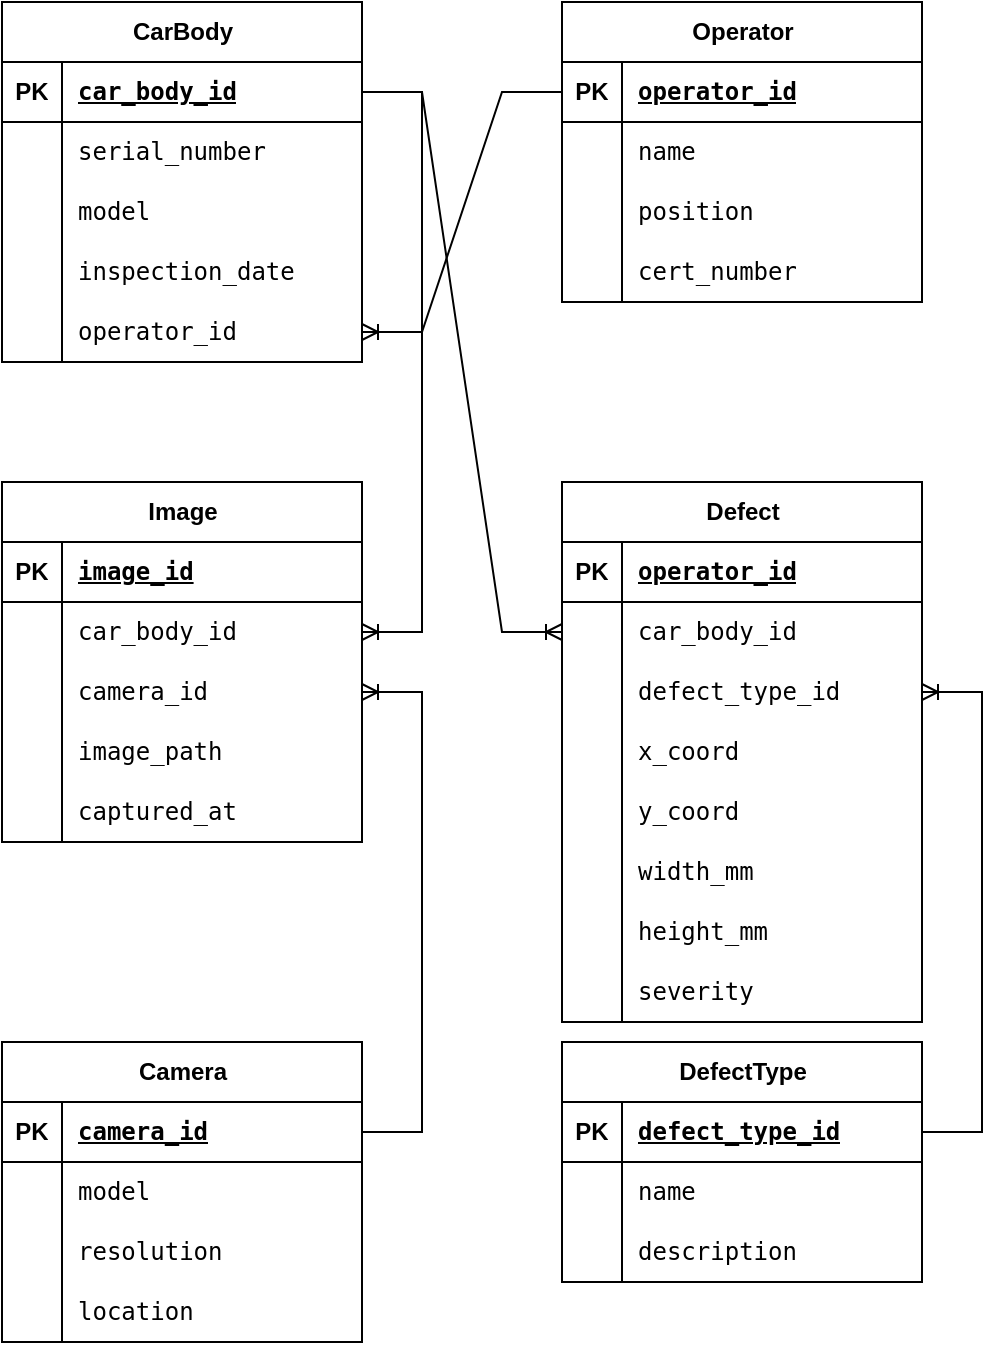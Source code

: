 <mxfile version="27.2.0">
  <diagram name="Page-1" id="_MEW8McHZyYHTt9FKG4L">
    <mxGraphModel dx="1221" dy="697" grid="0" gridSize="10" guides="1" tooltips="1" connect="1" arrows="1" fold="1" page="1" pageScale="1" pageWidth="850" pageHeight="1100" math="0" shadow="0">
      <root>
        <mxCell id="0" />
        <mxCell id="1" parent="0" />
        <mxCell id="vxL6c2yPVp6Rax2WBEfy-1" value="&lt;strong data-end=&quot;1994&quot; data-start=&quot;1983&quot;&gt;CarBody&lt;/strong&gt;" style="shape=table;startSize=30;container=1;collapsible=1;childLayout=tableLayout;fixedRows=1;rowLines=0;fontStyle=1;align=center;resizeLast=1;html=1;" parent="1" vertex="1">
          <mxGeometry x="40" y="40" width="180" height="180" as="geometry" />
        </mxCell>
        <mxCell id="vxL6c2yPVp6Rax2WBEfy-2" value="" style="shape=tableRow;horizontal=0;startSize=0;swimlaneHead=0;swimlaneBody=0;fillColor=none;collapsible=0;dropTarget=0;points=[[0,0.5],[1,0.5]];portConstraint=eastwest;top=0;left=0;right=0;bottom=1;" parent="vxL6c2yPVp6Rax2WBEfy-1" vertex="1">
          <mxGeometry y="30" width="180" height="30" as="geometry" />
        </mxCell>
        <mxCell id="vxL6c2yPVp6Rax2WBEfy-3" value="PK" style="shape=partialRectangle;connectable=0;fillColor=none;top=0;left=0;bottom=0;right=0;fontStyle=1;overflow=hidden;whiteSpace=wrap;html=1;" parent="vxL6c2yPVp6Rax2WBEfy-2" vertex="1">
          <mxGeometry width="30" height="30" as="geometry">
            <mxRectangle width="30" height="30" as="alternateBounds" />
          </mxGeometry>
        </mxCell>
        <mxCell id="vxL6c2yPVp6Rax2WBEfy-4" value="&lt;code data-end=&quot;2036&quot; data-start=&quot;2023&quot;&gt;car_body_id&lt;/code&gt;" style="shape=partialRectangle;connectable=0;fillColor=none;top=0;left=0;bottom=0;right=0;align=left;spacingLeft=6;fontStyle=5;overflow=hidden;whiteSpace=wrap;html=1;" parent="vxL6c2yPVp6Rax2WBEfy-2" vertex="1">
          <mxGeometry x="30" width="150" height="30" as="geometry">
            <mxRectangle width="150" height="30" as="alternateBounds" />
          </mxGeometry>
        </mxCell>
        <mxCell id="vxL6c2yPVp6Rax2WBEfy-5" value="" style="shape=tableRow;horizontal=0;startSize=0;swimlaneHead=0;swimlaneBody=0;fillColor=none;collapsible=0;dropTarget=0;points=[[0,0.5],[1,0.5]];portConstraint=eastwest;top=0;left=0;right=0;bottom=0;" parent="vxL6c2yPVp6Rax2WBEfy-1" vertex="1">
          <mxGeometry y="60" width="180" height="30" as="geometry" />
        </mxCell>
        <mxCell id="vxL6c2yPVp6Rax2WBEfy-6" value="" style="shape=partialRectangle;connectable=0;fillColor=none;top=0;left=0;bottom=0;right=0;editable=1;overflow=hidden;whiteSpace=wrap;html=1;" parent="vxL6c2yPVp6Rax2WBEfy-5" vertex="1">
          <mxGeometry width="30" height="30" as="geometry">
            <mxRectangle width="30" height="30" as="alternateBounds" />
          </mxGeometry>
        </mxCell>
        <mxCell id="vxL6c2yPVp6Rax2WBEfy-7" value="&lt;code data-end=&quot;2058&quot; data-start=&quot;2043&quot;&gt;serial_number&lt;/code&gt;" style="shape=partialRectangle;connectable=0;fillColor=none;top=0;left=0;bottom=0;right=0;align=left;spacingLeft=6;overflow=hidden;whiteSpace=wrap;html=1;" parent="vxL6c2yPVp6Rax2WBEfy-5" vertex="1">
          <mxGeometry x="30" width="150" height="30" as="geometry">
            <mxRectangle width="150" height="30" as="alternateBounds" />
          </mxGeometry>
        </mxCell>
        <mxCell id="vxL6c2yPVp6Rax2WBEfy-8" value="" style="shape=tableRow;horizontal=0;startSize=0;swimlaneHead=0;swimlaneBody=0;fillColor=none;collapsible=0;dropTarget=0;points=[[0,0.5],[1,0.5]];portConstraint=eastwest;top=0;left=0;right=0;bottom=0;" parent="vxL6c2yPVp6Rax2WBEfy-1" vertex="1">
          <mxGeometry y="90" width="180" height="30" as="geometry" />
        </mxCell>
        <mxCell id="vxL6c2yPVp6Rax2WBEfy-9" value="" style="shape=partialRectangle;connectable=0;fillColor=none;top=0;left=0;bottom=0;right=0;editable=1;overflow=hidden;whiteSpace=wrap;html=1;" parent="vxL6c2yPVp6Rax2WBEfy-8" vertex="1">
          <mxGeometry width="30" height="30" as="geometry">
            <mxRectangle width="30" height="30" as="alternateBounds" />
          </mxGeometry>
        </mxCell>
        <mxCell id="vxL6c2yPVp6Rax2WBEfy-10" value="&lt;code data-end=&quot;2067&quot; data-start=&quot;2060&quot;&gt;model&lt;/code&gt;" style="shape=partialRectangle;connectable=0;fillColor=none;top=0;left=0;bottom=0;right=0;align=left;spacingLeft=6;overflow=hidden;whiteSpace=wrap;html=1;" parent="vxL6c2yPVp6Rax2WBEfy-8" vertex="1">
          <mxGeometry x="30" width="150" height="30" as="geometry">
            <mxRectangle width="150" height="30" as="alternateBounds" />
          </mxGeometry>
        </mxCell>
        <mxCell id="vxL6c2yPVp6Rax2WBEfy-11" value="" style="shape=tableRow;horizontal=0;startSize=0;swimlaneHead=0;swimlaneBody=0;fillColor=none;collapsible=0;dropTarget=0;points=[[0,0.5],[1,0.5]];portConstraint=eastwest;top=0;left=0;right=0;bottom=0;" parent="vxL6c2yPVp6Rax2WBEfy-1" vertex="1">
          <mxGeometry y="120" width="180" height="30" as="geometry" />
        </mxCell>
        <mxCell id="vxL6c2yPVp6Rax2WBEfy-12" value="" style="shape=partialRectangle;connectable=0;fillColor=none;top=0;left=0;bottom=0;right=0;editable=1;overflow=hidden;whiteSpace=wrap;html=1;" parent="vxL6c2yPVp6Rax2WBEfy-11" vertex="1">
          <mxGeometry width="30" height="30" as="geometry">
            <mxRectangle width="30" height="30" as="alternateBounds" />
          </mxGeometry>
        </mxCell>
        <mxCell id="vxL6c2yPVp6Rax2WBEfy-13" value="&lt;code data-end=&quot;2086&quot; data-start=&quot;2069&quot;&gt;inspection_date&lt;/code&gt;" style="shape=partialRectangle;connectable=0;fillColor=none;top=0;left=0;bottom=0;right=0;align=left;spacingLeft=6;overflow=hidden;whiteSpace=wrap;html=1;" parent="vxL6c2yPVp6Rax2WBEfy-11" vertex="1">
          <mxGeometry x="30" width="150" height="30" as="geometry">
            <mxRectangle width="150" height="30" as="alternateBounds" />
          </mxGeometry>
        </mxCell>
        <mxCell id="0XnDNtFCuTuZ2DnSvSx4-1" style="shape=tableRow;horizontal=0;startSize=0;swimlaneHead=0;swimlaneBody=0;fillColor=none;collapsible=0;dropTarget=0;points=[[0,0.5],[1,0.5]];portConstraint=eastwest;top=0;left=0;right=0;bottom=0;" vertex="1" parent="vxL6c2yPVp6Rax2WBEfy-1">
          <mxGeometry y="150" width="180" height="30" as="geometry" />
        </mxCell>
        <mxCell id="0XnDNtFCuTuZ2DnSvSx4-2" style="shape=partialRectangle;connectable=0;fillColor=none;top=0;left=0;bottom=0;right=0;editable=1;overflow=hidden;whiteSpace=wrap;html=1;" vertex="1" parent="0XnDNtFCuTuZ2DnSvSx4-1">
          <mxGeometry width="30" height="30" as="geometry">
            <mxRectangle width="30" height="30" as="alternateBounds" />
          </mxGeometry>
        </mxCell>
        <mxCell id="0XnDNtFCuTuZ2DnSvSx4-3" value="&lt;code data-end=&quot;2101&quot; data-start=&quot;2088&quot;&gt;operator_id&lt;/code&gt;" style="shape=partialRectangle;connectable=0;fillColor=none;top=0;left=0;bottom=0;right=0;align=left;spacingLeft=6;overflow=hidden;whiteSpace=wrap;html=1;" vertex="1" parent="0XnDNtFCuTuZ2DnSvSx4-1">
          <mxGeometry x="30" width="150" height="30" as="geometry">
            <mxRectangle width="150" height="30" as="alternateBounds" />
          </mxGeometry>
        </mxCell>
        <mxCell id="vxL6c2yPVp6Rax2WBEfy-14" value="&lt;strong data-end=&quot;427&quot; data-start=&quot;415&quot;&gt;Operator&lt;/strong&gt;" style="shape=table;startSize=30;container=1;collapsible=1;childLayout=tableLayout;fixedRows=1;rowLines=0;fontStyle=1;align=center;resizeLast=1;html=1;" parent="1" vertex="1">
          <mxGeometry x="320" y="40" width="180" height="150" as="geometry" />
        </mxCell>
        <mxCell id="vxL6c2yPVp6Rax2WBEfy-15" value="" style="shape=tableRow;horizontal=0;startSize=0;swimlaneHead=0;swimlaneBody=0;fillColor=none;collapsible=0;dropTarget=0;points=[[0,0.5],[1,0.5]];portConstraint=eastwest;top=0;left=0;right=0;bottom=1;" parent="vxL6c2yPVp6Rax2WBEfy-14" vertex="1">
          <mxGeometry y="30" width="180" height="30" as="geometry" />
        </mxCell>
        <mxCell id="vxL6c2yPVp6Rax2WBEfy-16" value="PK" style="shape=partialRectangle;connectable=0;fillColor=none;top=0;left=0;bottom=0;right=0;fontStyle=1;overflow=hidden;whiteSpace=wrap;html=1;" parent="vxL6c2yPVp6Rax2WBEfy-15" vertex="1">
          <mxGeometry width="30" height="30" as="geometry">
            <mxRectangle width="30" height="30" as="alternateBounds" />
          </mxGeometry>
        </mxCell>
        <mxCell id="vxL6c2yPVp6Rax2WBEfy-17" value="&lt;code data-end=&quot;465&quot; data-start=&quot;452&quot;&gt;operator_id&lt;/code&gt;" style="shape=partialRectangle;connectable=0;fillColor=none;top=0;left=0;bottom=0;right=0;align=left;spacingLeft=6;fontStyle=5;overflow=hidden;whiteSpace=wrap;html=1;" parent="vxL6c2yPVp6Rax2WBEfy-15" vertex="1">
          <mxGeometry x="30" width="150" height="30" as="geometry">
            <mxRectangle width="150" height="30" as="alternateBounds" />
          </mxGeometry>
        </mxCell>
        <mxCell id="vxL6c2yPVp6Rax2WBEfy-18" value="" style="shape=tableRow;horizontal=0;startSize=0;swimlaneHead=0;swimlaneBody=0;fillColor=none;collapsible=0;dropTarget=0;points=[[0,0.5],[1,0.5]];portConstraint=eastwest;top=0;left=0;right=0;bottom=0;" parent="vxL6c2yPVp6Rax2WBEfy-14" vertex="1">
          <mxGeometry y="60" width="180" height="30" as="geometry" />
        </mxCell>
        <mxCell id="vxL6c2yPVp6Rax2WBEfy-19" value="" style="shape=partialRectangle;connectable=0;fillColor=none;top=0;left=0;bottom=0;right=0;editable=1;overflow=hidden;whiteSpace=wrap;html=1;" parent="vxL6c2yPVp6Rax2WBEfy-18" vertex="1">
          <mxGeometry width="30" height="30" as="geometry">
            <mxRectangle width="30" height="30" as="alternateBounds" />
          </mxGeometry>
        </mxCell>
        <mxCell id="vxL6c2yPVp6Rax2WBEfy-20" value="&lt;code data-end=&quot;518&quot; data-start=&quot;512&quot;&gt;name&lt;/code&gt;" style="shape=partialRectangle;connectable=0;fillColor=none;top=0;left=0;bottom=0;right=0;align=left;spacingLeft=6;overflow=hidden;whiteSpace=wrap;html=1;" parent="vxL6c2yPVp6Rax2WBEfy-18" vertex="1">
          <mxGeometry x="30" width="150" height="30" as="geometry">
            <mxRectangle width="150" height="30" as="alternateBounds" />
          </mxGeometry>
        </mxCell>
        <mxCell id="vxL6c2yPVp6Rax2WBEfy-21" value="" style="shape=tableRow;horizontal=0;startSize=0;swimlaneHead=0;swimlaneBody=0;fillColor=none;collapsible=0;dropTarget=0;points=[[0,0.5],[1,0.5]];portConstraint=eastwest;top=0;left=0;right=0;bottom=0;" parent="vxL6c2yPVp6Rax2WBEfy-14" vertex="1">
          <mxGeometry y="90" width="180" height="30" as="geometry" />
        </mxCell>
        <mxCell id="vxL6c2yPVp6Rax2WBEfy-22" value="" style="shape=partialRectangle;connectable=0;fillColor=none;top=0;left=0;bottom=0;right=0;editable=1;overflow=hidden;whiteSpace=wrap;html=1;" parent="vxL6c2yPVp6Rax2WBEfy-21" vertex="1">
          <mxGeometry width="30" height="30" as="geometry">
            <mxRectangle width="30" height="30" as="alternateBounds" />
          </mxGeometry>
        </mxCell>
        <mxCell id="vxL6c2yPVp6Rax2WBEfy-23" value="&lt;code data-end=&quot;539&quot; data-start=&quot;529&quot;&gt;position&lt;/code&gt;" style="shape=partialRectangle;connectable=0;fillColor=none;top=0;left=0;bottom=0;right=0;align=left;spacingLeft=6;overflow=hidden;whiteSpace=wrap;html=1;" parent="vxL6c2yPVp6Rax2WBEfy-21" vertex="1">
          <mxGeometry x="30" width="150" height="30" as="geometry">
            <mxRectangle width="150" height="30" as="alternateBounds" />
          </mxGeometry>
        </mxCell>
        <mxCell id="vxL6c2yPVp6Rax2WBEfy-24" value="" style="shape=tableRow;horizontal=0;startSize=0;swimlaneHead=0;swimlaneBody=0;fillColor=none;collapsible=0;dropTarget=0;points=[[0,0.5],[1,0.5]];portConstraint=eastwest;top=0;left=0;right=0;bottom=0;" parent="vxL6c2yPVp6Rax2WBEfy-14" vertex="1">
          <mxGeometry y="120" width="180" height="30" as="geometry" />
        </mxCell>
        <mxCell id="vxL6c2yPVp6Rax2WBEfy-25" value="" style="shape=partialRectangle;connectable=0;fillColor=none;top=0;left=0;bottom=0;right=0;editable=1;overflow=hidden;whiteSpace=wrap;html=1;" parent="vxL6c2yPVp6Rax2WBEfy-24" vertex="1">
          <mxGeometry width="30" height="30" as="geometry">
            <mxRectangle width="30" height="30" as="alternateBounds" />
          </mxGeometry>
        </mxCell>
        <mxCell id="vxL6c2yPVp6Rax2WBEfy-26" value="&lt;code data-end=&quot;569&quot; data-start=&quot;556&quot;&gt;cert_number&lt;/code&gt;" style="shape=partialRectangle;connectable=0;fillColor=none;top=0;left=0;bottom=0;right=0;align=left;spacingLeft=6;overflow=hidden;whiteSpace=wrap;html=1;" parent="vxL6c2yPVp6Rax2WBEfy-24" vertex="1">
          <mxGeometry x="30" width="150" height="30" as="geometry">
            <mxRectangle width="150" height="30" as="alternateBounds" />
          </mxGeometry>
        </mxCell>
        <mxCell id="vxL6c2yPVp6Rax2WBEfy-27" value="&lt;strong data-end=&quot;627&quot; data-start=&quot;617&quot;&gt;Defect&lt;/strong&gt;" style="shape=table;startSize=30;container=1;collapsible=1;childLayout=tableLayout;fixedRows=1;rowLines=0;fontStyle=1;align=center;resizeLast=1;html=1;" parent="1" vertex="1">
          <mxGeometry x="320" y="280" width="180" height="270" as="geometry" />
        </mxCell>
        <mxCell id="vxL6c2yPVp6Rax2WBEfy-28" value="" style="shape=tableRow;horizontal=0;startSize=0;swimlaneHead=0;swimlaneBody=0;fillColor=none;collapsible=0;dropTarget=0;points=[[0,0.5],[1,0.5]];portConstraint=eastwest;top=0;left=0;right=0;bottom=1;" parent="vxL6c2yPVp6Rax2WBEfy-27" vertex="1">
          <mxGeometry y="30" width="180" height="30" as="geometry" />
        </mxCell>
        <mxCell id="vxL6c2yPVp6Rax2WBEfy-29" value="PK" style="shape=partialRectangle;connectable=0;fillColor=none;top=0;left=0;bottom=0;right=0;fontStyle=1;overflow=hidden;whiteSpace=wrap;html=1;" parent="vxL6c2yPVp6Rax2WBEfy-28" vertex="1">
          <mxGeometry width="30" height="30" as="geometry">
            <mxRectangle width="30" height="30" as="alternateBounds" />
          </mxGeometry>
        </mxCell>
        <mxCell id="vxL6c2yPVp6Rax2WBEfy-30" value="&lt;code data-end=&quot;465&quot; data-start=&quot;452&quot;&gt;operator_id&lt;/code&gt;" style="shape=partialRectangle;connectable=0;fillColor=none;top=0;left=0;bottom=0;right=0;align=left;spacingLeft=6;fontStyle=5;overflow=hidden;whiteSpace=wrap;html=1;" parent="vxL6c2yPVp6Rax2WBEfy-28" vertex="1">
          <mxGeometry x="30" width="150" height="30" as="geometry">
            <mxRectangle width="150" height="30" as="alternateBounds" />
          </mxGeometry>
        </mxCell>
        <mxCell id="vxL6c2yPVp6Rax2WBEfy-31" value="" style="shape=tableRow;horizontal=0;startSize=0;swimlaneHead=0;swimlaneBody=0;fillColor=none;collapsible=0;dropTarget=0;points=[[0,0.5],[1,0.5]];portConstraint=eastwest;top=0;left=0;right=0;bottom=0;" parent="vxL6c2yPVp6Rax2WBEfy-27" vertex="1">
          <mxGeometry y="60" width="180" height="30" as="geometry" />
        </mxCell>
        <mxCell id="vxL6c2yPVp6Rax2WBEfy-32" value="" style="shape=partialRectangle;connectable=0;fillColor=none;top=0;left=0;bottom=0;right=0;editable=1;overflow=hidden;whiteSpace=wrap;html=1;" parent="vxL6c2yPVp6Rax2WBEfy-31" vertex="1">
          <mxGeometry width="30" height="30" as="geometry">
            <mxRectangle width="30" height="30" as="alternateBounds" />
          </mxGeometry>
        </mxCell>
        <mxCell id="vxL6c2yPVp6Rax2WBEfy-33" value="&lt;code data-end=&quot;2271&quot; data-start=&quot;2258&quot;&gt;car_body_id&lt;/code&gt;" style="shape=partialRectangle;connectable=0;fillColor=none;top=0;left=0;bottom=0;right=0;align=left;spacingLeft=6;overflow=hidden;whiteSpace=wrap;html=1;" parent="vxL6c2yPVp6Rax2WBEfy-31" vertex="1">
          <mxGeometry x="30" width="150" height="30" as="geometry">
            <mxRectangle width="150" height="30" as="alternateBounds" />
          </mxGeometry>
        </mxCell>
        <mxCell id="vxL6c2yPVp6Rax2WBEfy-34" value="" style="shape=tableRow;horizontal=0;startSize=0;swimlaneHead=0;swimlaneBody=0;fillColor=none;collapsible=0;dropTarget=0;points=[[0,0.5],[1,0.5]];portConstraint=eastwest;top=0;left=0;right=0;bottom=0;" parent="vxL6c2yPVp6Rax2WBEfy-27" vertex="1">
          <mxGeometry y="90" width="180" height="30" as="geometry" />
        </mxCell>
        <mxCell id="vxL6c2yPVp6Rax2WBEfy-35" value="" style="shape=partialRectangle;connectable=0;fillColor=none;top=0;left=0;bottom=0;right=0;editable=1;overflow=hidden;whiteSpace=wrap;html=1;" parent="vxL6c2yPVp6Rax2WBEfy-34" vertex="1">
          <mxGeometry width="30" height="30" as="geometry">
            <mxRectangle width="30" height="30" as="alternateBounds" />
          </mxGeometry>
        </mxCell>
        <mxCell id="vxL6c2yPVp6Rax2WBEfy-36" value="&lt;code data-end=&quot;743&quot; data-start=&quot;727&quot;&gt;defect_type_id&lt;/code&gt;" style="shape=partialRectangle;connectable=0;fillColor=none;top=0;left=0;bottom=0;right=0;align=left;spacingLeft=6;overflow=hidden;whiteSpace=wrap;html=1;" parent="vxL6c2yPVp6Rax2WBEfy-34" vertex="1">
          <mxGeometry x="30" width="150" height="30" as="geometry">
            <mxRectangle width="150" height="30" as="alternateBounds" />
          </mxGeometry>
        </mxCell>
        <mxCell id="vxL6c2yPVp6Rax2WBEfy-37" value="" style="shape=tableRow;horizontal=0;startSize=0;swimlaneHead=0;swimlaneBody=0;fillColor=none;collapsible=0;dropTarget=0;points=[[0,0.5],[1,0.5]];portConstraint=eastwest;top=0;left=0;right=0;bottom=0;" parent="vxL6c2yPVp6Rax2WBEfy-27" vertex="1">
          <mxGeometry y="120" width="180" height="30" as="geometry" />
        </mxCell>
        <mxCell id="vxL6c2yPVp6Rax2WBEfy-38" value="" style="shape=partialRectangle;connectable=0;fillColor=none;top=0;left=0;bottom=0;right=0;editable=1;overflow=hidden;whiteSpace=wrap;html=1;" parent="vxL6c2yPVp6Rax2WBEfy-37" vertex="1">
          <mxGeometry width="30" height="30" as="geometry">
            <mxRectangle width="30" height="30" as="alternateBounds" />
          </mxGeometry>
        </mxCell>
        <mxCell id="vxL6c2yPVp6Rax2WBEfy-39" value="&lt;code data-end=&quot;775&quot; data-start=&quot;766&quot;&gt;x_coord&lt;/code&gt;" style="shape=partialRectangle;connectable=0;fillColor=none;top=0;left=0;bottom=0;right=0;align=left;spacingLeft=6;overflow=hidden;whiteSpace=wrap;html=1;" parent="vxL6c2yPVp6Rax2WBEfy-37" vertex="1">
          <mxGeometry x="30" width="150" height="30" as="geometry">
            <mxRectangle width="150" height="30" as="alternateBounds" />
          </mxGeometry>
        </mxCell>
        <mxCell id="vxL6c2yPVp6Rax2WBEfy-49" style="shape=tableRow;horizontal=0;startSize=0;swimlaneHead=0;swimlaneBody=0;fillColor=none;collapsible=0;dropTarget=0;points=[[0,0.5],[1,0.5]];portConstraint=eastwest;top=0;left=0;right=0;bottom=0;" parent="vxL6c2yPVp6Rax2WBEfy-27" vertex="1">
          <mxGeometry y="150" width="180" height="30" as="geometry" />
        </mxCell>
        <mxCell id="vxL6c2yPVp6Rax2WBEfy-50" style="shape=partialRectangle;connectable=0;fillColor=none;top=0;left=0;bottom=0;right=0;editable=1;overflow=hidden;whiteSpace=wrap;html=1;" parent="vxL6c2yPVp6Rax2WBEfy-49" vertex="1">
          <mxGeometry width="30" height="30" as="geometry">
            <mxRectangle width="30" height="30" as="alternateBounds" />
          </mxGeometry>
        </mxCell>
        <mxCell id="vxL6c2yPVp6Rax2WBEfy-51" value="&lt;code data-end=&quot;819&quot; data-start=&quot;810&quot;&gt;y_coord&lt;/code&gt;" style="shape=partialRectangle;connectable=0;fillColor=none;top=0;left=0;bottom=0;right=0;align=left;spacingLeft=6;overflow=hidden;whiteSpace=wrap;html=1;" parent="vxL6c2yPVp6Rax2WBEfy-49" vertex="1">
          <mxGeometry x="30" width="150" height="30" as="geometry">
            <mxRectangle width="150" height="30" as="alternateBounds" />
          </mxGeometry>
        </mxCell>
        <mxCell id="vxL6c2yPVp6Rax2WBEfy-46" style="shape=tableRow;horizontal=0;startSize=0;swimlaneHead=0;swimlaneBody=0;fillColor=none;collapsible=0;dropTarget=0;points=[[0,0.5],[1,0.5]];portConstraint=eastwest;top=0;left=0;right=0;bottom=0;" parent="vxL6c2yPVp6Rax2WBEfy-27" vertex="1">
          <mxGeometry y="180" width="180" height="30" as="geometry" />
        </mxCell>
        <mxCell id="vxL6c2yPVp6Rax2WBEfy-47" style="shape=partialRectangle;connectable=0;fillColor=none;top=0;left=0;bottom=0;right=0;editable=1;overflow=hidden;whiteSpace=wrap;html=1;" parent="vxL6c2yPVp6Rax2WBEfy-46" vertex="1">
          <mxGeometry width="30" height="30" as="geometry">
            <mxRectangle width="30" height="30" as="alternateBounds" />
          </mxGeometry>
        </mxCell>
        <mxCell id="vxL6c2yPVp6Rax2WBEfy-48" value="&lt;code data-end=&quot;849&quot; data-start=&quot;839&quot;&gt;width_mm&lt;/code&gt;" style="shape=partialRectangle;connectable=0;fillColor=none;top=0;left=0;bottom=0;right=0;align=left;spacingLeft=6;overflow=hidden;whiteSpace=wrap;html=1;" parent="vxL6c2yPVp6Rax2WBEfy-46" vertex="1">
          <mxGeometry x="30" width="150" height="30" as="geometry">
            <mxRectangle width="150" height="30" as="alternateBounds" />
          </mxGeometry>
        </mxCell>
        <mxCell id="vxL6c2yPVp6Rax2WBEfy-43" style="shape=tableRow;horizontal=0;startSize=0;swimlaneHead=0;swimlaneBody=0;fillColor=none;collapsible=0;dropTarget=0;points=[[0,0.5],[1,0.5]];portConstraint=eastwest;top=0;left=0;right=0;bottom=0;" parent="vxL6c2yPVp6Rax2WBEfy-27" vertex="1">
          <mxGeometry y="210" width="180" height="30" as="geometry" />
        </mxCell>
        <mxCell id="vxL6c2yPVp6Rax2WBEfy-44" style="shape=partialRectangle;connectable=0;fillColor=none;top=0;left=0;bottom=0;right=0;editable=1;overflow=hidden;whiteSpace=wrap;html=1;" parent="vxL6c2yPVp6Rax2WBEfy-43" vertex="1">
          <mxGeometry width="30" height="30" as="geometry">
            <mxRectangle width="30" height="30" as="alternateBounds" />
          </mxGeometry>
        </mxCell>
        <mxCell id="vxL6c2yPVp6Rax2WBEfy-45" value="&lt;code data-end=&quot;882&quot; data-start=&quot;871&quot;&gt;height_mm&lt;/code&gt;" style="shape=partialRectangle;connectable=0;fillColor=none;top=0;left=0;bottom=0;right=0;align=left;spacingLeft=6;overflow=hidden;whiteSpace=wrap;html=1;" parent="vxL6c2yPVp6Rax2WBEfy-43" vertex="1">
          <mxGeometry x="30" width="150" height="30" as="geometry">
            <mxRectangle width="150" height="30" as="alternateBounds" />
          </mxGeometry>
        </mxCell>
        <mxCell id="vxL6c2yPVp6Rax2WBEfy-40" style="shape=tableRow;horizontal=0;startSize=0;swimlaneHead=0;swimlaneBody=0;fillColor=none;collapsible=0;dropTarget=0;points=[[0,0.5],[1,0.5]];portConstraint=eastwest;top=0;left=0;right=0;bottom=0;" parent="vxL6c2yPVp6Rax2WBEfy-27" vertex="1">
          <mxGeometry y="240" width="180" height="30" as="geometry" />
        </mxCell>
        <mxCell id="vxL6c2yPVp6Rax2WBEfy-41" style="shape=partialRectangle;connectable=0;fillColor=none;top=0;left=0;bottom=0;right=0;editable=1;overflow=hidden;whiteSpace=wrap;html=1;" parent="vxL6c2yPVp6Rax2WBEfy-40" vertex="1">
          <mxGeometry width="30" height="30" as="geometry">
            <mxRectangle width="30" height="30" as="alternateBounds" />
          </mxGeometry>
        </mxCell>
        <mxCell id="vxL6c2yPVp6Rax2WBEfy-42" value="&lt;code data-end=&quot;914&quot; data-start=&quot;904&quot;&gt;severity&lt;/code&gt;" style="shape=partialRectangle;connectable=0;fillColor=none;top=0;left=0;bottom=0;right=0;align=left;spacingLeft=6;overflow=hidden;whiteSpace=wrap;html=1;" parent="vxL6c2yPVp6Rax2WBEfy-40" vertex="1">
          <mxGeometry x="30" width="150" height="30" as="geometry">
            <mxRectangle width="150" height="30" as="alternateBounds" />
          </mxGeometry>
        </mxCell>
        <mxCell id="vxL6c2yPVp6Rax2WBEfy-52" value="&lt;strong data-end=&quot;959&quot; data-start=&quot;945&quot;&gt;DefectType&lt;/strong&gt;" style="shape=table;startSize=30;container=1;collapsible=1;childLayout=tableLayout;fixedRows=1;rowLines=0;fontStyle=1;align=center;resizeLast=1;html=1;" parent="1" vertex="1">
          <mxGeometry x="320" y="560" width="180" height="120" as="geometry" />
        </mxCell>
        <mxCell id="vxL6c2yPVp6Rax2WBEfy-53" value="" style="shape=tableRow;horizontal=0;startSize=0;swimlaneHead=0;swimlaneBody=0;fillColor=none;collapsible=0;dropTarget=0;points=[[0,0.5],[1,0.5]];portConstraint=eastwest;top=0;left=0;right=0;bottom=1;" parent="vxL6c2yPVp6Rax2WBEfy-52" vertex="1">
          <mxGeometry y="30" width="180" height="30" as="geometry" />
        </mxCell>
        <mxCell id="vxL6c2yPVp6Rax2WBEfy-54" value="PK" style="shape=partialRectangle;connectable=0;fillColor=none;top=0;left=0;bottom=0;right=0;fontStyle=1;overflow=hidden;whiteSpace=wrap;html=1;" parent="vxL6c2yPVp6Rax2WBEfy-53" vertex="1">
          <mxGeometry width="30" height="30" as="geometry">
            <mxRectangle width="30" height="30" as="alternateBounds" />
          </mxGeometry>
        </mxCell>
        <mxCell id="vxL6c2yPVp6Rax2WBEfy-55" value="&lt;code data-end=&quot;994&quot; data-start=&quot;978&quot;&gt;defect_type_id&lt;/code&gt;" style="shape=partialRectangle;connectable=0;fillColor=none;top=0;left=0;bottom=0;right=0;align=left;spacingLeft=6;fontStyle=5;overflow=hidden;whiteSpace=wrap;html=1;" parent="vxL6c2yPVp6Rax2WBEfy-53" vertex="1">
          <mxGeometry x="30" width="150" height="30" as="geometry">
            <mxRectangle width="150" height="30" as="alternateBounds" />
          </mxGeometry>
        </mxCell>
        <mxCell id="vxL6c2yPVp6Rax2WBEfy-56" value="" style="shape=tableRow;horizontal=0;startSize=0;swimlaneHead=0;swimlaneBody=0;fillColor=none;collapsible=0;dropTarget=0;points=[[0,0.5],[1,0.5]];portConstraint=eastwest;top=0;left=0;right=0;bottom=0;" parent="vxL6c2yPVp6Rax2WBEfy-52" vertex="1">
          <mxGeometry y="60" width="180" height="30" as="geometry" />
        </mxCell>
        <mxCell id="vxL6c2yPVp6Rax2WBEfy-57" value="" style="shape=partialRectangle;connectable=0;fillColor=none;top=0;left=0;bottom=0;right=0;editable=1;overflow=hidden;whiteSpace=wrap;html=1;" parent="vxL6c2yPVp6Rax2WBEfy-56" vertex="1">
          <mxGeometry width="30" height="30" as="geometry">
            <mxRectangle width="30" height="30" as="alternateBounds" />
          </mxGeometry>
        </mxCell>
        <mxCell id="vxL6c2yPVp6Rax2WBEfy-58" value="&lt;code data-end=&quot;518&quot; data-start=&quot;512&quot;&gt;name&lt;/code&gt;" style="shape=partialRectangle;connectable=0;fillColor=none;top=0;left=0;bottom=0;right=0;align=left;spacingLeft=6;overflow=hidden;whiteSpace=wrap;html=1;" parent="vxL6c2yPVp6Rax2WBEfy-56" vertex="1">
          <mxGeometry x="30" width="150" height="30" as="geometry">
            <mxRectangle width="150" height="30" as="alternateBounds" />
          </mxGeometry>
        </mxCell>
        <mxCell id="vxL6c2yPVp6Rax2WBEfy-59" value="" style="shape=tableRow;horizontal=0;startSize=0;swimlaneHead=0;swimlaneBody=0;fillColor=none;collapsible=0;dropTarget=0;points=[[0,0.5],[1,0.5]];portConstraint=eastwest;top=0;left=0;right=0;bottom=0;" parent="vxL6c2yPVp6Rax2WBEfy-52" vertex="1">
          <mxGeometry y="90" width="180" height="30" as="geometry" />
        </mxCell>
        <mxCell id="vxL6c2yPVp6Rax2WBEfy-60" value="" style="shape=partialRectangle;connectable=0;fillColor=none;top=0;left=0;bottom=0;right=0;editable=1;overflow=hidden;whiteSpace=wrap;html=1;" parent="vxL6c2yPVp6Rax2WBEfy-59" vertex="1">
          <mxGeometry width="30" height="30" as="geometry">
            <mxRectangle width="30" height="30" as="alternateBounds" />
          </mxGeometry>
        </mxCell>
        <mxCell id="vxL6c2yPVp6Rax2WBEfy-61" value="&lt;code data-end=&quot;1109&quot; data-start=&quot;1096&quot;&gt;description&lt;/code&gt;" style="shape=partialRectangle;connectable=0;fillColor=none;top=0;left=0;bottom=0;right=0;align=left;spacingLeft=6;overflow=hidden;whiteSpace=wrap;html=1;" parent="vxL6c2yPVp6Rax2WBEfy-59" vertex="1">
          <mxGeometry x="30" width="150" height="30" as="geometry">
            <mxRectangle width="150" height="30" as="alternateBounds" />
          </mxGeometry>
        </mxCell>
        <mxCell id="vxL6c2yPVp6Rax2WBEfy-65" value="&lt;strong data-end=&quot;1138&quot; data-start=&quot;1129&quot;&gt;Image&lt;/strong&gt;" style="shape=table;startSize=30;container=1;collapsible=1;childLayout=tableLayout;fixedRows=1;rowLines=0;fontStyle=1;align=center;resizeLast=1;html=1;" parent="1" vertex="1">
          <mxGeometry x="40" y="280" width="180" height="180" as="geometry" />
        </mxCell>
        <mxCell id="vxL6c2yPVp6Rax2WBEfy-66" value="" style="shape=tableRow;horizontal=0;startSize=0;swimlaneHead=0;swimlaneBody=0;fillColor=none;collapsible=0;dropTarget=0;points=[[0,0.5],[1,0.5]];portConstraint=eastwest;top=0;left=0;right=0;bottom=1;" parent="vxL6c2yPVp6Rax2WBEfy-65" vertex="1">
          <mxGeometry y="30" width="180" height="30" as="geometry" />
        </mxCell>
        <mxCell id="vxL6c2yPVp6Rax2WBEfy-67" value="PK" style="shape=partialRectangle;connectable=0;fillColor=none;top=0;left=0;bottom=0;right=0;fontStyle=1;overflow=hidden;whiteSpace=wrap;html=1;" parent="vxL6c2yPVp6Rax2WBEfy-66" vertex="1">
          <mxGeometry width="30" height="30" as="geometry">
            <mxRectangle width="30" height="30" as="alternateBounds" />
          </mxGeometry>
        </mxCell>
        <mxCell id="vxL6c2yPVp6Rax2WBEfy-68" value="&lt;code data-end=&quot;1167&quot; data-start=&quot;1157&quot;&gt;image_id&lt;/code&gt;" style="shape=partialRectangle;connectable=0;fillColor=none;top=0;left=0;bottom=0;right=0;align=left;spacingLeft=6;fontStyle=5;overflow=hidden;whiteSpace=wrap;html=1;" parent="vxL6c2yPVp6Rax2WBEfy-66" vertex="1">
          <mxGeometry x="30" width="150" height="30" as="geometry">
            <mxRectangle width="150" height="30" as="alternateBounds" />
          </mxGeometry>
        </mxCell>
        <mxCell id="vxL6c2yPVp6Rax2WBEfy-69" value="" style="shape=tableRow;horizontal=0;startSize=0;swimlaneHead=0;swimlaneBody=0;fillColor=none;collapsible=0;dropTarget=0;points=[[0,0.5],[1,0.5]];portConstraint=eastwest;top=0;left=0;right=0;bottom=0;" parent="vxL6c2yPVp6Rax2WBEfy-65" vertex="1">
          <mxGeometry y="60" width="180" height="30" as="geometry" />
        </mxCell>
        <mxCell id="vxL6c2yPVp6Rax2WBEfy-70" value="" style="shape=partialRectangle;connectable=0;fillColor=none;top=0;left=0;bottom=0;right=0;editable=1;overflow=hidden;whiteSpace=wrap;html=1;" parent="vxL6c2yPVp6Rax2WBEfy-69" vertex="1">
          <mxGeometry width="30" height="30" as="geometry">
            <mxRectangle width="30" height="30" as="alternateBounds" />
          </mxGeometry>
        </mxCell>
        <mxCell id="vxL6c2yPVp6Rax2WBEfy-71" value="&lt;code data-end=&quot;2598&quot; data-start=&quot;2585&quot;&gt;car_body_id&lt;/code&gt;" style="shape=partialRectangle;connectable=0;fillColor=none;top=0;left=0;bottom=0;right=0;align=left;spacingLeft=6;overflow=hidden;whiteSpace=wrap;html=1;" parent="vxL6c2yPVp6Rax2WBEfy-69" vertex="1">
          <mxGeometry x="30" width="150" height="30" as="geometry">
            <mxRectangle width="150" height="30" as="alternateBounds" />
          </mxGeometry>
        </mxCell>
        <mxCell id="vxL6c2yPVp6Rax2WBEfy-72" value="" style="shape=tableRow;horizontal=0;startSize=0;swimlaneHead=0;swimlaneBody=0;fillColor=none;collapsible=0;dropTarget=0;points=[[0,0.5],[1,0.5]];portConstraint=eastwest;top=0;left=0;right=0;bottom=0;" parent="vxL6c2yPVp6Rax2WBEfy-65" vertex="1">
          <mxGeometry y="90" width="180" height="30" as="geometry" />
        </mxCell>
        <mxCell id="vxL6c2yPVp6Rax2WBEfy-73" value="" style="shape=partialRectangle;connectable=0;fillColor=none;top=0;left=0;bottom=0;right=0;editable=1;overflow=hidden;whiteSpace=wrap;html=1;" parent="vxL6c2yPVp6Rax2WBEfy-72" vertex="1">
          <mxGeometry width="30" height="30" as="geometry">
            <mxRectangle width="30" height="30" as="alternateBounds" />
          </mxGeometry>
        </mxCell>
        <mxCell id="vxL6c2yPVp6Rax2WBEfy-74" value="&lt;code data-end=&quot;2616&quot; data-start=&quot;2605&quot;&gt;camera_id&lt;/code&gt;" style="shape=partialRectangle;connectable=0;fillColor=none;top=0;left=0;bottom=0;right=0;align=left;spacingLeft=6;overflow=hidden;whiteSpace=wrap;html=1;" parent="vxL6c2yPVp6Rax2WBEfy-72" vertex="1">
          <mxGeometry x="30" width="150" height="30" as="geometry">
            <mxRectangle width="150" height="30" as="alternateBounds" />
          </mxGeometry>
        </mxCell>
        <mxCell id="vxL6c2yPVp6Rax2WBEfy-75" value="" style="shape=tableRow;horizontal=0;startSize=0;swimlaneHead=0;swimlaneBody=0;fillColor=none;collapsible=0;dropTarget=0;points=[[0,0.5],[1,0.5]];portConstraint=eastwest;top=0;left=0;right=0;bottom=0;" parent="vxL6c2yPVp6Rax2WBEfy-65" vertex="1">
          <mxGeometry y="120" width="180" height="30" as="geometry" />
        </mxCell>
        <mxCell id="vxL6c2yPVp6Rax2WBEfy-76" value="" style="shape=partialRectangle;connectable=0;fillColor=none;top=0;left=0;bottom=0;right=0;editable=1;overflow=hidden;whiteSpace=wrap;html=1;" parent="vxL6c2yPVp6Rax2WBEfy-75" vertex="1">
          <mxGeometry width="30" height="30" as="geometry">
            <mxRectangle width="30" height="30" as="alternateBounds" />
          </mxGeometry>
        </mxCell>
        <mxCell id="vxL6c2yPVp6Rax2WBEfy-77" value="&lt;code data-end=&quot;2635&quot; data-start=&quot;2623&quot;&gt;image_path&lt;/code&gt;" style="shape=partialRectangle;connectable=0;fillColor=none;top=0;left=0;bottom=0;right=0;align=left;spacingLeft=6;overflow=hidden;whiteSpace=wrap;html=1;" parent="vxL6c2yPVp6Rax2WBEfy-75" vertex="1">
          <mxGeometry x="30" width="150" height="30" as="geometry">
            <mxRectangle width="150" height="30" as="alternateBounds" />
          </mxGeometry>
        </mxCell>
        <mxCell id="vxL6c2yPVp6Rax2WBEfy-78" style="shape=tableRow;horizontal=0;startSize=0;swimlaneHead=0;swimlaneBody=0;fillColor=none;collapsible=0;dropTarget=0;points=[[0,0.5],[1,0.5]];portConstraint=eastwest;top=0;left=0;right=0;bottom=0;" parent="vxL6c2yPVp6Rax2WBEfy-65" vertex="1">
          <mxGeometry y="150" width="180" height="30" as="geometry" />
        </mxCell>
        <mxCell id="vxL6c2yPVp6Rax2WBEfy-79" style="shape=partialRectangle;connectable=0;fillColor=none;top=0;left=0;bottom=0;right=0;editable=1;overflow=hidden;whiteSpace=wrap;html=1;" parent="vxL6c2yPVp6Rax2WBEfy-78" vertex="1">
          <mxGeometry width="30" height="30" as="geometry">
            <mxRectangle width="30" height="30" as="alternateBounds" />
          </mxGeometry>
        </mxCell>
        <mxCell id="vxL6c2yPVp6Rax2WBEfy-80" value="&lt;code data-end=&quot;2650&quot; data-start=&quot;2637&quot;&gt;captured_at&lt;/code&gt;" style="shape=partialRectangle;connectable=0;fillColor=none;top=0;left=0;bottom=0;right=0;align=left;spacingLeft=6;overflow=hidden;whiteSpace=wrap;html=1;" parent="vxL6c2yPVp6Rax2WBEfy-78" vertex="1">
          <mxGeometry x="30" width="150" height="30" as="geometry">
            <mxRectangle width="150" height="30" as="alternateBounds" />
          </mxGeometry>
        </mxCell>
        <mxCell id="vxL6c2yPVp6Rax2WBEfy-81" value="&lt;strong data-end=&quot;1363&quot; data-start=&quot;1353&quot;&gt;Camera&lt;/strong&gt;" style="shape=table;startSize=30;container=1;collapsible=1;childLayout=tableLayout;fixedRows=1;rowLines=0;fontStyle=1;align=center;resizeLast=1;html=1;" parent="1" vertex="1">
          <mxGeometry x="40" y="560" width="180" height="150" as="geometry" />
        </mxCell>
        <mxCell id="vxL6c2yPVp6Rax2WBEfy-82" value="" style="shape=tableRow;horizontal=0;startSize=0;swimlaneHead=0;swimlaneBody=0;fillColor=none;collapsible=0;dropTarget=0;points=[[0,0.5],[1,0.5]];portConstraint=eastwest;top=0;left=0;right=0;bottom=1;" parent="vxL6c2yPVp6Rax2WBEfy-81" vertex="1">
          <mxGeometry y="30" width="180" height="30" as="geometry" />
        </mxCell>
        <mxCell id="vxL6c2yPVp6Rax2WBEfy-83" value="PK" style="shape=partialRectangle;connectable=0;fillColor=none;top=0;left=0;bottom=0;right=0;fontStyle=1;overflow=hidden;whiteSpace=wrap;html=1;" parent="vxL6c2yPVp6Rax2WBEfy-82" vertex="1">
          <mxGeometry width="30" height="30" as="geometry">
            <mxRectangle width="30" height="30" as="alternateBounds" />
          </mxGeometry>
        </mxCell>
        <mxCell id="vxL6c2yPVp6Rax2WBEfy-84" value="&lt;code data-end=&quot;1388&quot; data-start=&quot;1377&quot;&gt;camera_id&lt;/code&gt;" style="shape=partialRectangle;connectable=0;fillColor=none;top=0;left=0;bottom=0;right=0;align=left;spacingLeft=6;fontStyle=5;overflow=hidden;whiteSpace=wrap;html=1;" parent="vxL6c2yPVp6Rax2WBEfy-82" vertex="1">
          <mxGeometry x="30" width="150" height="30" as="geometry">
            <mxRectangle width="150" height="30" as="alternateBounds" />
          </mxGeometry>
        </mxCell>
        <mxCell id="vxL6c2yPVp6Rax2WBEfy-85" value="" style="shape=tableRow;horizontal=0;startSize=0;swimlaneHead=0;swimlaneBody=0;fillColor=none;collapsible=0;dropTarget=0;points=[[0,0.5],[1,0.5]];portConstraint=eastwest;top=0;left=0;right=0;bottom=0;" parent="vxL6c2yPVp6Rax2WBEfy-81" vertex="1">
          <mxGeometry y="60" width="180" height="30" as="geometry" />
        </mxCell>
        <mxCell id="vxL6c2yPVp6Rax2WBEfy-86" value="" style="shape=partialRectangle;connectable=0;fillColor=none;top=0;left=0;bottom=0;right=0;editable=1;overflow=hidden;whiteSpace=wrap;html=1;" parent="vxL6c2yPVp6Rax2WBEfy-85" vertex="1">
          <mxGeometry width="30" height="30" as="geometry">
            <mxRectangle width="30" height="30" as="alternateBounds" />
          </mxGeometry>
        </mxCell>
        <mxCell id="vxL6c2yPVp6Rax2WBEfy-87" value="&lt;code data-end=&quot;1439&quot; data-start=&quot;1432&quot;&gt;model&lt;/code&gt;" style="shape=partialRectangle;connectable=0;fillColor=none;top=0;left=0;bottom=0;right=0;align=left;spacingLeft=6;overflow=hidden;whiteSpace=wrap;html=1;" parent="vxL6c2yPVp6Rax2WBEfy-85" vertex="1">
          <mxGeometry x="30" width="150" height="30" as="geometry">
            <mxRectangle width="150" height="30" as="alternateBounds" />
          </mxGeometry>
        </mxCell>
        <mxCell id="vxL6c2yPVp6Rax2WBEfy-88" value="" style="shape=tableRow;horizontal=0;startSize=0;swimlaneHead=0;swimlaneBody=0;fillColor=none;collapsible=0;dropTarget=0;points=[[0,0.5],[1,0.5]];portConstraint=eastwest;top=0;left=0;right=0;bottom=0;" parent="vxL6c2yPVp6Rax2WBEfy-81" vertex="1">
          <mxGeometry y="90" width="180" height="30" as="geometry" />
        </mxCell>
        <mxCell id="vxL6c2yPVp6Rax2WBEfy-89" value="" style="shape=partialRectangle;connectable=0;fillColor=none;top=0;left=0;bottom=0;right=0;editable=1;overflow=hidden;whiteSpace=wrap;html=1;" parent="vxL6c2yPVp6Rax2WBEfy-88" vertex="1">
          <mxGeometry width="30" height="30" as="geometry">
            <mxRectangle width="30" height="30" as="alternateBounds" />
          </mxGeometry>
        </mxCell>
        <mxCell id="vxL6c2yPVp6Rax2WBEfy-90" value="&lt;code data-end=&quot;1465&quot; data-start=&quot;1453&quot;&gt;resolution&lt;/code&gt;" style="shape=partialRectangle;connectable=0;fillColor=none;top=0;left=0;bottom=0;right=0;align=left;spacingLeft=6;overflow=hidden;whiteSpace=wrap;html=1;" parent="vxL6c2yPVp6Rax2WBEfy-88" vertex="1">
          <mxGeometry x="30" width="150" height="30" as="geometry">
            <mxRectangle width="150" height="30" as="alternateBounds" />
          </mxGeometry>
        </mxCell>
        <mxCell id="vxL6c2yPVp6Rax2WBEfy-91" value="" style="shape=tableRow;horizontal=0;startSize=0;swimlaneHead=0;swimlaneBody=0;fillColor=none;collapsible=0;dropTarget=0;points=[[0,0.5],[1,0.5]];portConstraint=eastwest;top=0;left=0;right=0;bottom=0;" parent="vxL6c2yPVp6Rax2WBEfy-81" vertex="1">
          <mxGeometry y="120" width="180" height="30" as="geometry" />
        </mxCell>
        <mxCell id="vxL6c2yPVp6Rax2WBEfy-92" value="" style="shape=partialRectangle;connectable=0;fillColor=none;top=0;left=0;bottom=0;right=0;editable=1;overflow=hidden;whiteSpace=wrap;html=1;" parent="vxL6c2yPVp6Rax2WBEfy-91" vertex="1">
          <mxGeometry width="30" height="30" as="geometry">
            <mxRectangle width="30" height="30" as="alternateBounds" />
          </mxGeometry>
        </mxCell>
        <mxCell id="vxL6c2yPVp6Rax2WBEfy-93" value="&lt;code data-end=&quot;1493&quot; data-start=&quot;1483&quot;&gt;location&lt;/code&gt;" style="shape=partialRectangle;connectable=0;fillColor=none;top=0;left=0;bottom=0;right=0;align=left;spacingLeft=6;overflow=hidden;whiteSpace=wrap;html=1;" parent="vxL6c2yPVp6Rax2WBEfy-91" vertex="1">
          <mxGeometry x="30" width="150" height="30" as="geometry">
            <mxRectangle width="150" height="30" as="alternateBounds" />
          </mxGeometry>
        </mxCell>
        <mxCell id="vxL6c2yPVp6Rax2WBEfy-95" value="" style="edgeStyle=entityRelationEdgeStyle;fontSize=12;html=1;endArrow=ERoneToMany;rounded=0;entryX=1;entryY=0.5;entryDx=0;entryDy=0;exitX=0;exitY=0.5;exitDx=0;exitDy=0;" parent="1" source="vxL6c2yPVp6Rax2WBEfy-15" target="0XnDNtFCuTuZ2DnSvSx4-1" edge="1">
          <mxGeometry width="100" height="100" relative="1" as="geometry">
            <mxPoint x="290" y="180" as="sourcePoint" />
            <mxPoint x="320" y="70" as="targetPoint" />
            <Array as="points">
              <mxPoint x="290" y="85" />
              <mxPoint x="290" y="140" />
              <mxPoint x="280" y="120" />
            </Array>
          </mxGeometry>
        </mxCell>
        <mxCell id="vxL6c2yPVp6Rax2WBEfy-97" value="" style="edgeStyle=entityRelationEdgeStyle;fontSize=12;html=1;endArrow=ERoneToMany;rounded=0;entryX=1;entryY=0.5;entryDx=0;entryDy=0;exitX=1;exitY=0.5;exitDx=0;exitDy=0;" parent="1" source="vxL6c2yPVp6Rax2WBEfy-2" target="vxL6c2yPVp6Rax2WBEfy-69" edge="1">
          <mxGeometry width="100" height="100" relative="1" as="geometry">
            <mxPoint x="280" y="350" as="sourcePoint" />
            <mxPoint x="230" y="500" as="targetPoint" />
            <Array as="points">
              <mxPoint x="300" y="410" />
              <mxPoint x="300" y="465" />
              <mxPoint x="290" y="445" />
            </Array>
          </mxGeometry>
        </mxCell>
        <mxCell id="vxL6c2yPVp6Rax2WBEfy-98" value="" style="edgeStyle=entityRelationEdgeStyle;fontSize=12;html=1;endArrow=ERoneToMany;rounded=0;entryX=1;entryY=0.5;entryDx=0;entryDy=0;exitX=1;exitY=0.5;exitDx=0;exitDy=0;" parent="1" source="vxL6c2yPVp6Rax2WBEfy-82" target="vxL6c2yPVp6Rax2WBEfy-72" edge="1">
          <mxGeometry width="100" height="100" relative="1" as="geometry">
            <mxPoint x="255" y="450" as="sourcePoint" />
            <mxPoint x="140" y="540" as="targetPoint" />
            <Array as="points">
              <mxPoint x="210" y="450" />
              <mxPoint x="210" y="505" />
              <mxPoint x="200" y="485" />
            </Array>
          </mxGeometry>
        </mxCell>
        <mxCell id="vxL6c2yPVp6Rax2WBEfy-99" value="" style="edgeStyle=entityRelationEdgeStyle;fontSize=12;html=1;endArrow=ERoneToMany;rounded=0;entryX=0;entryY=0.5;entryDx=0;entryDy=0;exitX=1;exitY=0.5;exitDx=0;exitDy=0;" parent="1" source="vxL6c2yPVp6Rax2WBEfy-2" target="vxL6c2yPVp6Rax2WBEfy-31" edge="1">
          <mxGeometry width="100" height="100" relative="1" as="geometry">
            <mxPoint x="280" y="330" as="sourcePoint" />
            <mxPoint x="280" y="600" as="targetPoint" />
            <Array as="points">
              <mxPoint x="360" y="655" />
              <mxPoint x="360" y="710" />
              <mxPoint x="350" y="690" />
            </Array>
          </mxGeometry>
        </mxCell>
        <mxCell id="vxL6c2yPVp6Rax2WBEfy-102" value="" style="edgeStyle=entityRelationEdgeStyle;fontSize=12;html=1;endArrow=ERoneToMany;rounded=0;exitX=1;exitY=0.5;exitDx=0;exitDy=0;entryX=1;entryY=0.5;entryDx=0;entryDy=0;" parent="1" source="vxL6c2yPVp6Rax2WBEfy-53" target="vxL6c2yPVp6Rax2WBEfy-34" edge="1">
          <mxGeometry width="100" height="100" relative="1" as="geometry">
            <mxPoint x="305" y="1025" as="sourcePoint" />
            <mxPoint x="260" y="840" as="targetPoint" />
            <Array as="points">
              <mxPoint x="300" y="1102" />
              <mxPoint x="240" y="910" />
            </Array>
          </mxGeometry>
        </mxCell>
      </root>
    </mxGraphModel>
  </diagram>
</mxfile>

